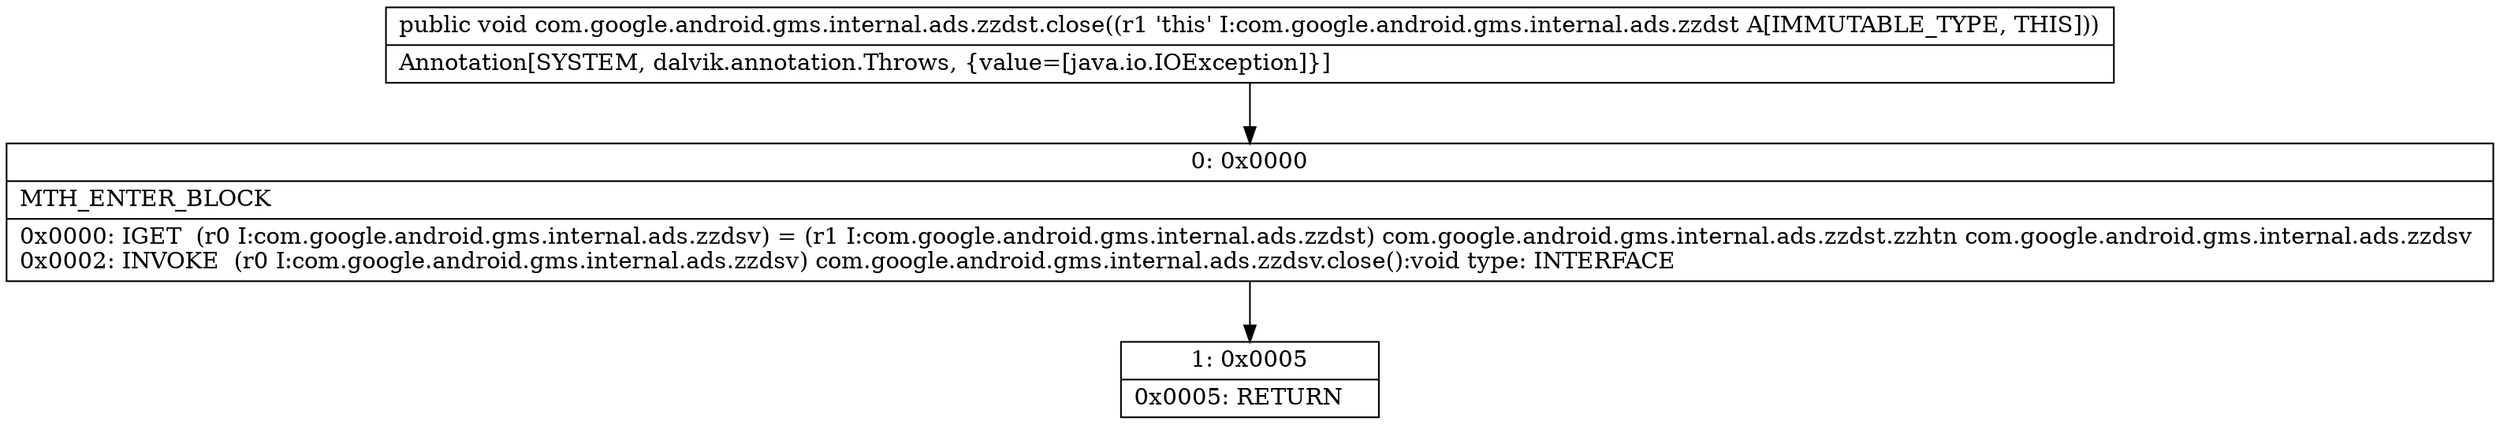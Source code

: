 digraph "CFG forcom.google.android.gms.internal.ads.zzdst.close()V" {
Node_0 [shape=record,label="{0\:\ 0x0000|MTH_ENTER_BLOCK\l|0x0000: IGET  (r0 I:com.google.android.gms.internal.ads.zzdsv) = (r1 I:com.google.android.gms.internal.ads.zzdst) com.google.android.gms.internal.ads.zzdst.zzhtn com.google.android.gms.internal.ads.zzdsv \l0x0002: INVOKE  (r0 I:com.google.android.gms.internal.ads.zzdsv) com.google.android.gms.internal.ads.zzdsv.close():void type: INTERFACE \l}"];
Node_1 [shape=record,label="{1\:\ 0x0005|0x0005: RETURN   \l}"];
MethodNode[shape=record,label="{public void com.google.android.gms.internal.ads.zzdst.close((r1 'this' I:com.google.android.gms.internal.ads.zzdst A[IMMUTABLE_TYPE, THIS]))  | Annotation[SYSTEM, dalvik.annotation.Throws, \{value=[java.io.IOException]\}]\l}"];
MethodNode -> Node_0;
Node_0 -> Node_1;
}

